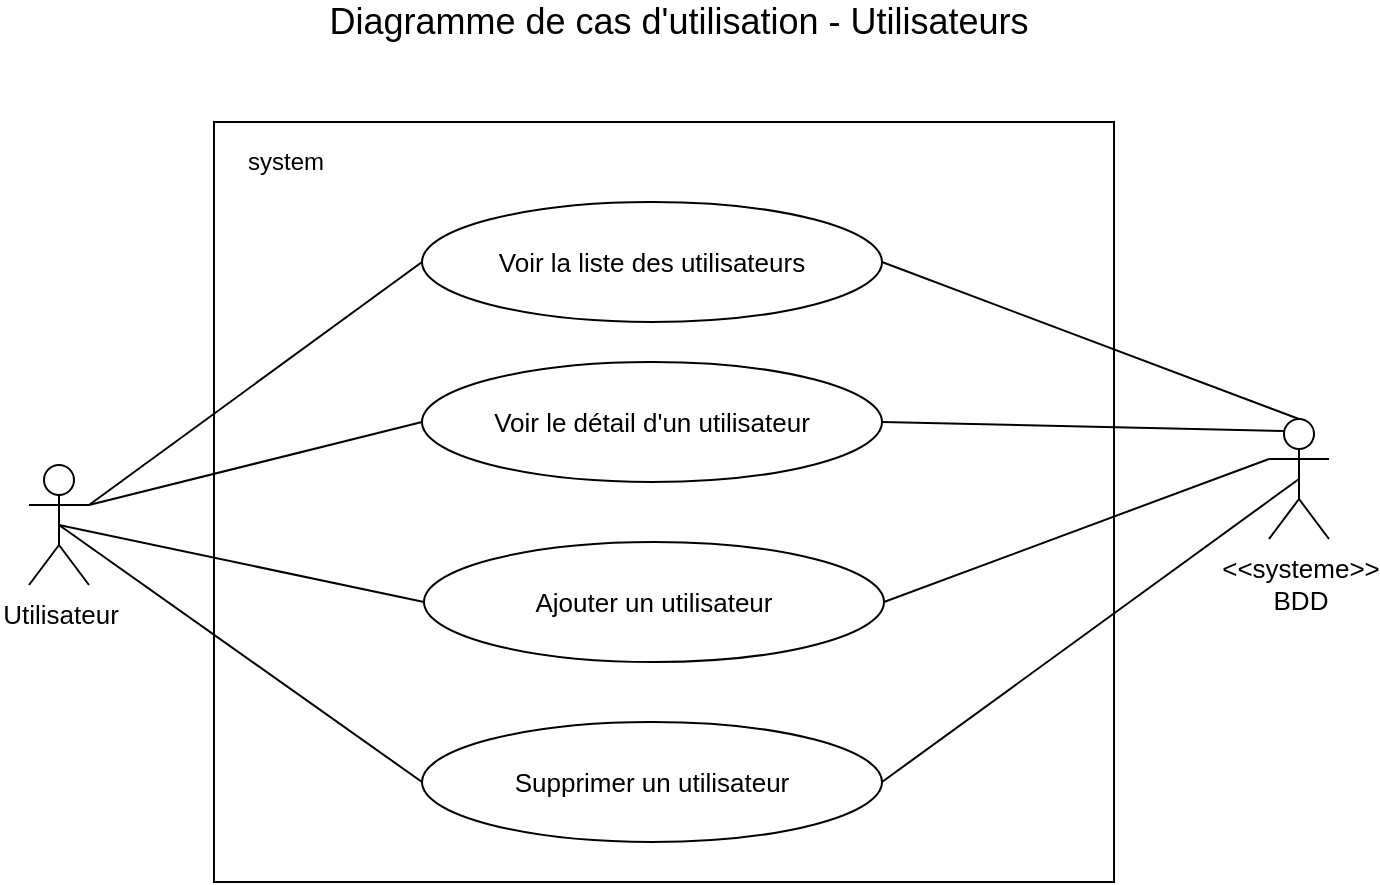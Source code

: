 <mxfile version="12.8.2"><diagram id="JS6xv4dJZKruQOK7ZCUs" name="Page-1"><mxGraphModel dx="1422" dy="762" grid="1" gridSize="10" guides="1" tooltips="1" connect="1" arrows="1" fold="1" page="1" pageScale="1" pageWidth="827" pageHeight="1169" math="0" shadow="0"><root><mxCell id="0"/><mxCell id="1" parent="0"/><mxCell id="ENC8f9FHhxZ-6kJQtpSI-2" value="" style="whiteSpace=wrap;html=1;" parent="1" vertex="1"><mxGeometry x="194" y="190" width="450" height="380" as="geometry"/></mxCell><mxCell id="ENC8f9FHhxZ-6kJQtpSI-3" value="system" style="text;html=1;strokeColor=none;fillColor=none;align=center;verticalAlign=middle;whiteSpace=wrap;rounded=0;" parent="1" vertex="1"><mxGeometry x="210" y="200" width="40" height="20" as="geometry"/></mxCell><mxCell id="ENC8f9FHhxZ-6kJQtpSI-4" value="Diagramme de cas d'utilisation - Utilisateurs" style="text;html=1;strokeColor=none;fillColor=none;align=center;verticalAlign=middle;whiteSpace=wrap;rounded=0;fontSize=18;" parent="1" vertex="1"><mxGeometry x="243" y="130" width="367" height="20" as="geometry"/></mxCell><mxCell id="ENC8f9FHhxZ-6kJQtpSI-5" value="Utilisateur" style="shape=umlActor;verticalLabelPosition=bottom;labelBackgroundColor=#ffffff;verticalAlign=top;html=1;fontSize=13;" parent="1" vertex="1"><mxGeometry x="101.5" y="361.5" width="30" height="60" as="geometry"/></mxCell><mxCell id="ENC8f9FHhxZ-6kJQtpSI-7" value="&amp;lt;&amp;lt;systeme&amp;gt;&amp;gt;&lt;br&gt;BDD" style="shape=umlActor;verticalLabelPosition=bottom;labelBackgroundColor=#ffffff;verticalAlign=top;html=1;fontSize=13;" parent="1" vertex="1"><mxGeometry x="721.5" y="338.5" width="30" height="60" as="geometry"/></mxCell><mxCell id="ENC8f9FHhxZ-6kJQtpSI-12" value="Voir la liste des utilisateurs" style="ellipse;whiteSpace=wrap;html=1;fontSize=13;" parent="1" vertex="1"><mxGeometry x="298" y="230" width="230" height="60" as="geometry"/></mxCell><mxCell id="ENC8f9FHhxZ-6kJQtpSI-14" value="Voir le détail d'un utilisateur" style="ellipse;whiteSpace=wrap;html=1;fontSize=13;" parent="1" vertex="1"><mxGeometry x="298" y="310" width="230" height="60" as="geometry"/></mxCell><mxCell id="ENC8f9FHhxZ-6kJQtpSI-29" value="" style="endArrow=none;html=1;fontSize=15;entryX=1;entryY=0.5;entryDx=0;entryDy=0;exitX=0.25;exitY=0.1;exitDx=0;exitDy=0;exitPerimeter=0;" parent="1" source="ENC8f9FHhxZ-6kJQtpSI-7" target="ENC8f9FHhxZ-6kJQtpSI-14" edge="1"><mxGeometry width="50" height="50" relative="1" as="geometry"><mxPoint x="680" y="380" as="sourcePoint"/><mxPoint x="538.0" y="503" as="targetPoint"/></mxGeometry></mxCell><mxCell id="ENC8f9FHhxZ-6kJQtpSI-30" value="" style="endArrow=none;html=1;fontSize=15;entryX=1;entryY=0.5;entryDx=0;entryDy=0;exitX=0.5;exitY=0;exitDx=0;exitDy=0;exitPerimeter=0;" parent="1" source="ENC8f9FHhxZ-6kJQtpSI-7" target="ENC8f9FHhxZ-6kJQtpSI-12" edge="1"><mxGeometry width="50" height="50" relative="1" as="geometry"><mxPoint x="717.5" y="449" as="sourcePoint"/><mxPoint x="538.0" y="390.0" as="targetPoint"/></mxGeometry></mxCell><mxCell id="ENC8f9FHhxZ-6kJQtpSI-32" value="" style="endArrow=none;html=1;fontSize=15;entryX=0;entryY=0.5;entryDx=0;entryDy=0;exitX=1;exitY=0.333;exitDx=0;exitDy=0;exitPerimeter=0;" parent="1" source="ENC8f9FHhxZ-6kJQtpSI-5" target="ENC8f9FHhxZ-6kJQtpSI-12" edge="1"><mxGeometry width="50" height="50" relative="1" as="geometry"><mxPoint x="70" y="830" as="sourcePoint"/><mxPoint x="120" y="780" as="targetPoint"/></mxGeometry></mxCell><mxCell id="ENC8f9FHhxZ-6kJQtpSI-33" value="" style="endArrow=none;html=1;fontSize=15;entryX=0;entryY=0.5;entryDx=0;entryDy=0;exitX=1;exitY=0.333;exitDx=0;exitDy=0;exitPerimeter=0;" parent="1" source="ENC8f9FHhxZ-6kJQtpSI-5" target="ENC8f9FHhxZ-6kJQtpSI-14" edge="1"><mxGeometry width="50" height="50" relative="1" as="geometry"><mxPoint x="140" y="323" as="sourcePoint"/><mxPoint x="308.0" y="280" as="targetPoint"/></mxGeometry></mxCell><mxCell id="QcCM_HzTIkh6U_8rTKp8-1" value="Ajouter un utilisateur" style="ellipse;whiteSpace=wrap;html=1;fontSize=13;" vertex="1" parent="1"><mxGeometry x="299" y="400" width="230" height="60" as="geometry"/></mxCell><mxCell id="QcCM_HzTIkh6U_8rTKp8-2" value="Supprimer un utilisateur" style="ellipse;whiteSpace=wrap;html=1;fontSize=13;" vertex="1" parent="1"><mxGeometry x="298" y="490" width="230" height="60" as="geometry"/></mxCell><mxCell id="QcCM_HzTIkh6U_8rTKp8-3" value="" style="endArrow=none;html=1;fontSize=15;entryX=0;entryY=0.5;entryDx=0;entryDy=0;exitX=0.5;exitY=0.5;exitDx=0;exitDy=0;exitPerimeter=0;" edge="1" parent="1" target="QcCM_HzTIkh6U_8rTKp8-1" source="ENC8f9FHhxZ-6kJQtpSI-5"><mxGeometry width="50" height="50" relative="1" as="geometry"><mxPoint x="116.5" y="421.5" as="sourcePoint"/><mxPoint x="308" y="350" as="targetPoint"/></mxGeometry></mxCell><mxCell id="QcCM_HzTIkh6U_8rTKp8-4" value="" style="endArrow=none;html=1;fontSize=15;entryX=0;entryY=0.5;entryDx=0;entryDy=0;exitX=0.5;exitY=0.5;exitDx=0;exitDy=0;exitPerimeter=0;" edge="1" parent="1" target="QcCM_HzTIkh6U_8rTKp8-2" source="ENC8f9FHhxZ-6kJQtpSI-5"><mxGeometry width="50" height="50" relative="1" as="geometry"><mxPoint x="117.01" y="429" as="sourcePoint"/><mxPoint x="318" y="360" as="targetPoint"/></mxGeometry></mxCell><mxCell id="QcCM_HzTIkh6U_8rTKp8-5" value="" style="endArrow=none;html=1;fontSize=15;entryX=0;entryY=0.333;entryDx=0;entryDy=0;exitX=1;exitY=0.5;exitDx=0;exitDy=0;entryPerimeter=0;" edge="1" parent="1" source="QcCM_HzTIkh6U_8rTKp8-1" target="ENC8f9FHhxZ-6kJQtpSI-7"><mxGeometry width="50" height="50" relative="1" as="geometry"><mxPoint x="161.5" y="441.5" as="sourcePoint"/><mxPoint x="721.5" y="388.5" as="targetPoint"/></mxGeometry></mxCell><mxCell id="QcCM_HzTIkh6U_8rTKp8-6" value="" style="endArrow=none;html=1;fontSize=15;entryX=1;entryY=0.5;entryDx=0;entryDy=0;exitX=0.5;exitY=0.5;exitDx=0;exitDy=0;exitPerimeter=0;" edge="1" parent="1" target="QcCM_HzTIkh6U_8rTKp8-2" source="ENC8f9FHhxZ-6kJQtpSI-7"><mxGeometry width="50" height="50" relative="1" as="geometry"><mxPoint x="736.5" y="398.5" as="sourcePoint"/><mxPoint x="338" y="380" as="targetPoint"/></mxGeometry></mxCell></root></mxGraphModel></diagram></mxfile>
